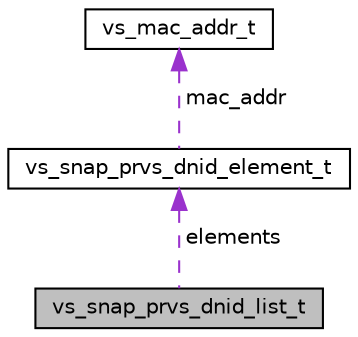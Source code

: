 digraph "vs_snap_prvs_dnid_list_t"
{
 // LATEX_PDF_SIZE
  edge [fontname="Helvetica",fontsize="10",labelfontname="Helvetica",labelfontsize="10"];
  node [fontname="Helvetica",fontsize="10",shape=record];
  Node1 [label="vs_snap_prvs_dnid_list_t",height=0.2,width=0.4,color="black", fillcolor="grey75", style="filled", fontcolor="black",tooltip="Devices enumeration."];
  Node2 -> Node1 [dir="back",color="darkorchid3",fontsize="10",style="dashed",label=" elements" ,fontname="Helvetica"];
  Node2 [label="vs_snap_prvs_dnid_element_t",height=0.2,width=0.4,color="black", fillcolor="white", style="filled",URL="$structvs__snap__prvs__dnid__element__t.html",tooltip="Device description."];
  Node3 -> Node2 [dir="back",color="darkorchid3",fontsize="10",style="dashed",label=" mac_addr" ,fontname="Helvetica"];
  Node3 [label="vs_mac_addr_t",height=0.2,width=0.4,color="black", fillcolor="white", style="filled",URL="$structvs__mac__addr__t.html",tooltip="MAC address."];
}
